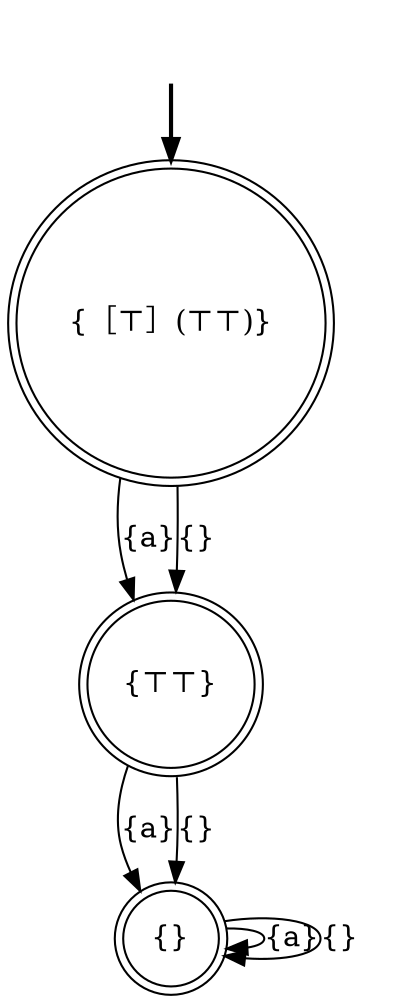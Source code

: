 digraph {
	fake0 [style=invisible]
	"{⊤⊤}" [shape=doublecircle]
	"{［⊤］(⊤⊤)}" [root=true shape=doublecircle]
	"{}" [shape=doublecircle]
	fake0 -> "{［⊤］(⊤⊤)}" [style=bold]
	"{⊤⊤}" -> "{}" [label="{a}"]
	"{［⊤］(⊤⊤)}" -> "{⊤⊤}" [label="{a}"]
	"{［⊤］(⊤⊤)}" -> "{⊤⊤}" [label="{}"]
	"{}" -> "{}" [label="{a}"]
	"{}" -> "{}" [label="{}"]
	"{⊤⊤}" -> "{}" [label="{}"]
}

